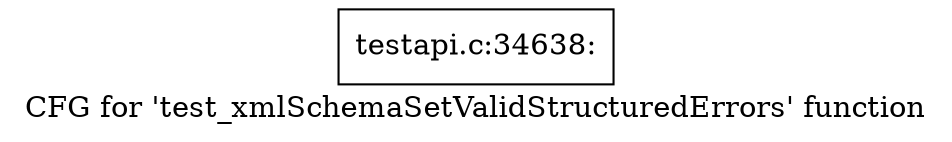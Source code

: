 digraph "CFG for 'test_xmlSchemaSetValidStructuredErrors' function" {
	label="CFG for 'test_xmlSchemaSetValidStructuredErrors' function";

	Node0x536feb0 [shape=record,label="{testapi.c:34638:}"];
}
